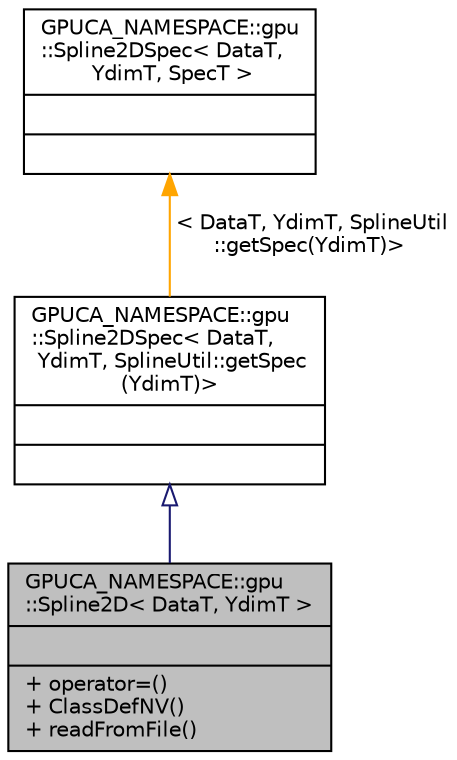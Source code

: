 digraph "GPUCA_NAMESPACE::gpu::Spline2D&lt; DataT, YdimT &gt;"
{
 // INTERACTIVE_SVG=YES
  bgcolor="transparent";
  edge [fontname="Helvetica",fontsize="10",labelfontname="Helvetica",labelfontsize="10"];
  node [fontname="Helvetica",fontsize="10",shape=record];
  Node4 [label="{GPUCA_NAMESPACE::gpu\l::Spline2D\< DataT, YdimT \>\n||+ operator=()\l+ ClassDefNV()\l+ readFromFile()\l}",height=0.2,width=0.4,color="black", fillcolor="grey75", style="filled", fontcolor="black"];
  Node5 -> Node4 [dir="back",color="midnightblue",fontsize="10",style="solid",arrowtail="onormal",fontname="Helvetica"];
  Node5 [label="{GPUCA_NAMESPACE::gpu\l::Spline2DSpec\< DataT,\l YdimT, SplineUtil::getSpec\l(YdimT)\>\n||}",height=0.2,width=0.4,color="black",URL="$d1/d03/classGPUCA__NAMESPACE_1_1gpu_1_1Spline2DSpec.html"];
  Node6 -> Node5 [dir="back",color="orange",fontsize="10",style="solid",label=" \< DataT, YdimT, SplineUtil\l::getSpec(YdimT)\>" ,fontname="Helvetica"];
  Node6 [label="{GPUCA_NAMESPACE::gpu\l::Spline2DSpec\< DataT,\l YdimT, SpecT \>\n||}",height=0.2,width=0.4,color="black",URL="$d1/d03/classGPUCA__NAMESPACE_1_1gpu_1_1Spline2DSpec.html"];
}

